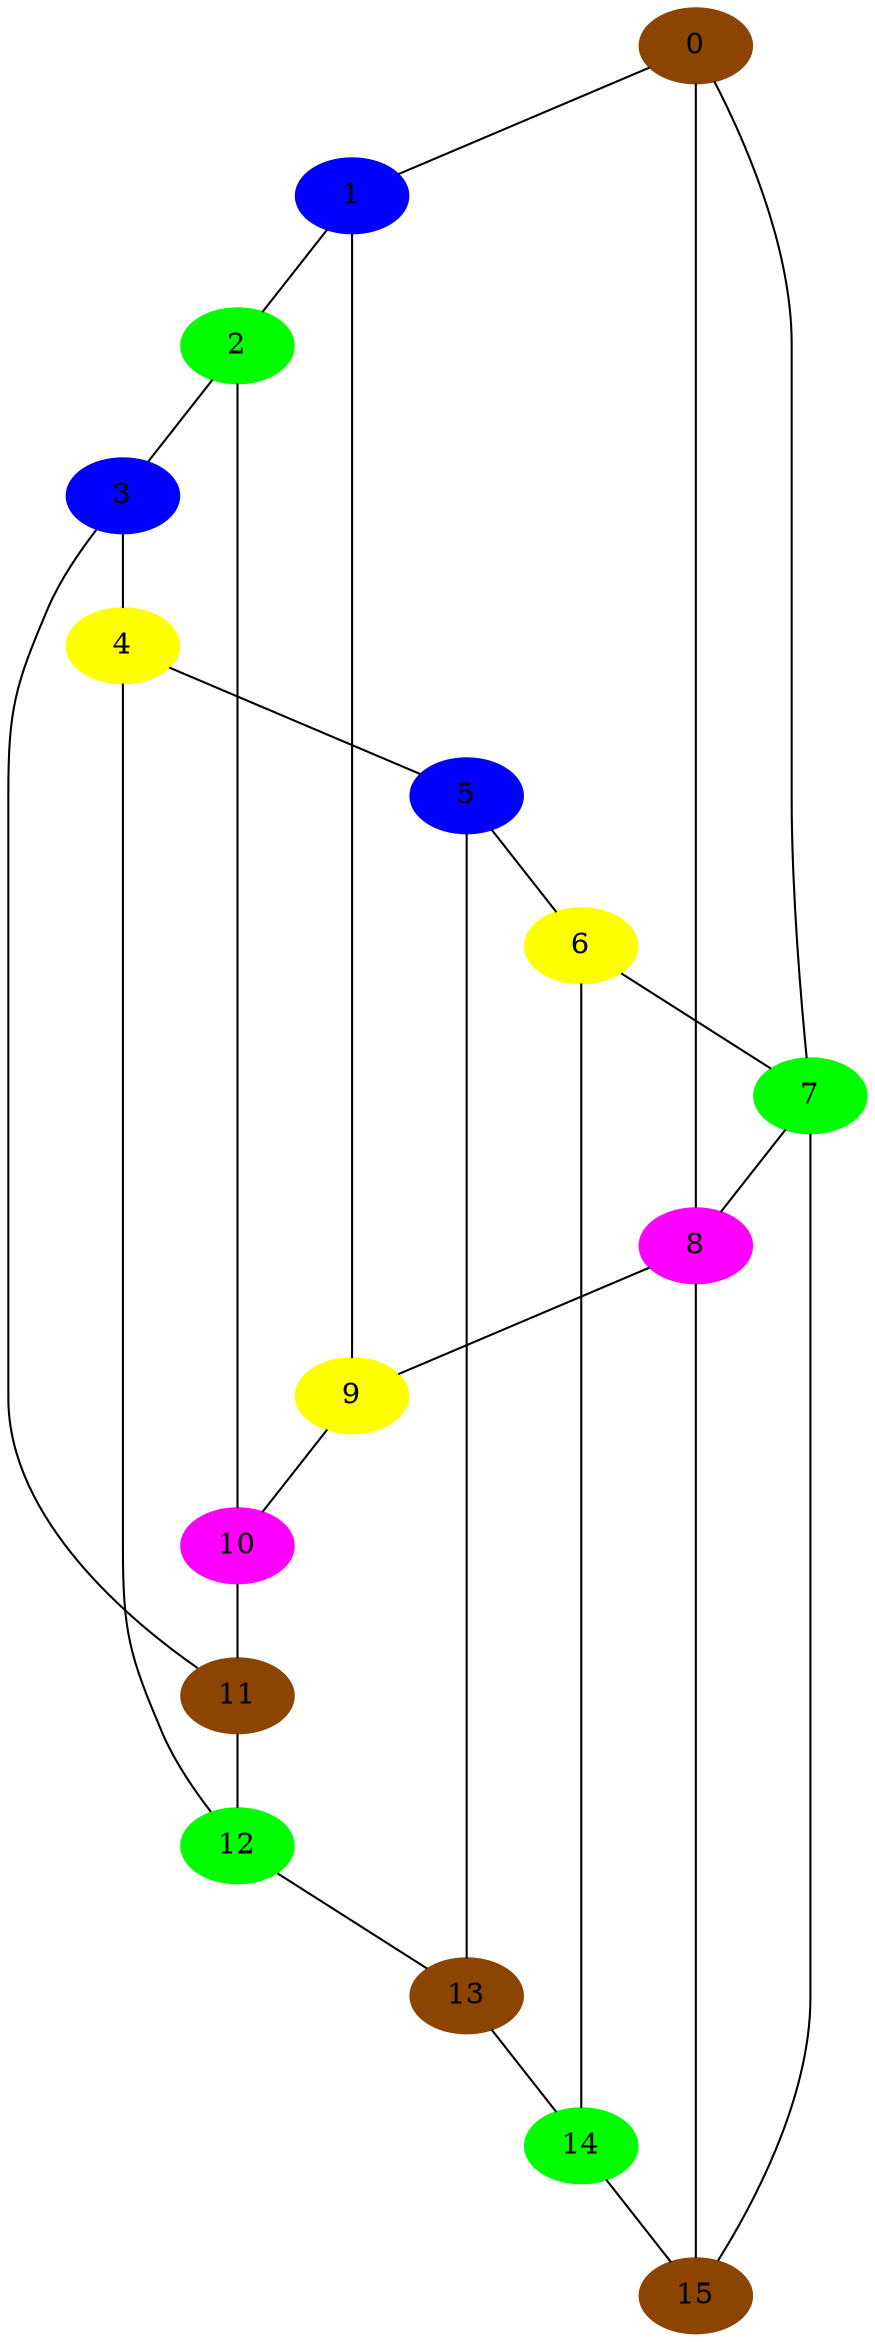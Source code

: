 graph planar1 {
      0 -- 1 ;
      0 -- 7 ;
      0 -- 8 ;
      1 -- 2 ;
      1 -- 9 ;
      2 -- 3 ;
      2 -- 10 ;
      3 -- 4 ;
      3 -- 11 ;
      4 -- 5 ;
      4 -- 12 ;
      5 -- 6 ;
      5 -- 13 ;
      6 -- 7 ;
      6 -- 14 ;
      7 -- 8 ;
      7 -- 15 ;
      8 -- 9 ;
      8 -- 15 ;
      9 -- 10 ;
      10 -- 11 ;
      11 -- 12 ;
      12 -- 13 ;
      13 -- 14 ;
      14 -- 15 ;
      15 ;
      0 [color=darkorange4, style=filled];
      1 [color=blue, style=filled];
      2 [color=green, style=filled];
      3 [color=blue, style=filled];
      4 [color=yellow, style=filled];
      5 [color=blue, style=filled];
      6 [color=yellow, style=filled];
      7 [color=green, style=filled];
      8 [color=magenta, style=filled];
      9 [color=yellow, style=filled];
      10 [color=magenta, style=filled];
      11 [color=darkorange4, style=filled];
      12 [color=green, style=filled];
      13 [color=darkorange4, style=filled];
      14 [color=green, style=filled];
      15 [color=darkorange4, style=filled]
}